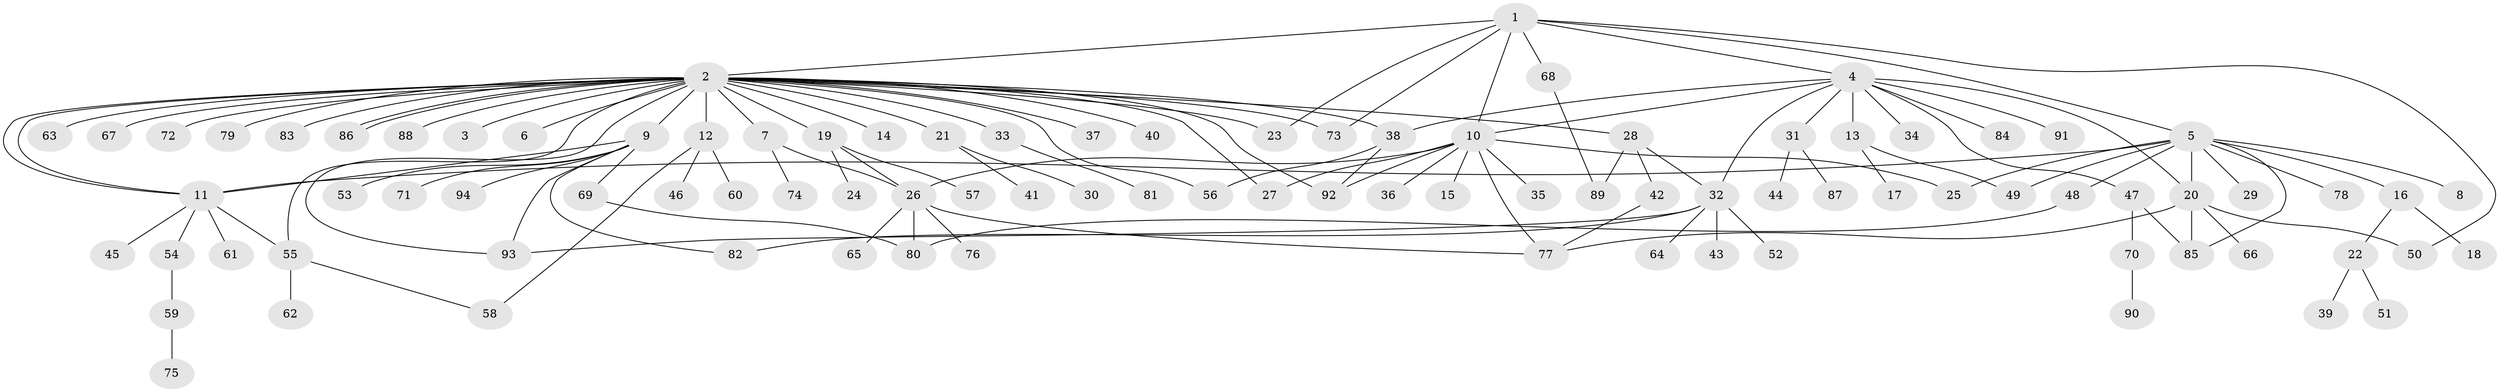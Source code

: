 // Generated by graph-tools (version 1.1) at 2025/14/03/09/25 04:14:25]
// undirected, 94 vertices, 125 edges
graph export_dot {
graph [start="1"]
  node [color=gray90,style=filled];
  1;
  2;
  3;
  4;
  5;
  6;
  7;
  8;
  9;
  10;
  11;
  12;
  13;
  14;
  15;
  16;
  17;
  18;
  19;
  20;
  21;
  22;
  23;
  24;
  25;
  26;
  27;
  28;
  29;
  30;
  31;
  32;
  33;
  34;
  35;
  36;
  37;
  38;
  39;
  40;
  41;
  42;
  43;
  44;
  45;
  46;
  47;
  48;
  49;
  50;
  51;
  52;
  53;
  54;
  55;
  56;
  57;
  58;
  59;
  60;
  61;
  62;
  63;
  64;
  65;
  66;
  67;
  68;
  69;
  70;
  71;
  72;
  73;
  74;
  75;
  76;
  77;
  78;
  79;
  80;
  81;
  82;
  83;
  84;
  85;
  86;
  87;
  88;
  89;
  90;
  91;
  92;
  93;
  94;
  1 -- 2;
  1 -- 4;
  1 -- 5;
  1 -- 10;
  1 -- 23;
  1 -- 50;
  1 -- 68;
  1 -- 73;
  2 -- 3;
  2 -- 6;
  2 -- 7;
  2 -- 9;
  2 -- 11;
  2 -- 11;
  2 -- 12;
  2 -- 14;
  2 -- 19;
  2 -- 21;
  2 -- 23;
  2 -- 27;
  2 -- 28;
  2 -- 33;
  2 -- 37;
  2 -- 38;
  2 -- 40;
  2 -- 55;
  2 -- 56;
  2 -- 63;
  2 -- 67;
  2 -- 72;
  2 -- 73;
  2 -- 79;
  2 -- 83;
  2 -- 86;
  2 -- 86;
  2 -- 88;
  2 -- 92;
  2 -- 93;
  4 -- 10;
  4 -- 13;
  4 -- 20;
  4 -- 31;
  4 -- 32;
  4 -- 34;
  4 -- 38;
  4 -- 47;
  4 -- 84;
  4 -- 91;
  5 -- 8;
  5 -- 11;
  5 -- 16;
  5 -- 20;
  5 -- 25;
  5 -- 29;
  5 -- 48;
  5 -- 49;
  5 -- 78;
  5 -- 85;
  7 -- 26;
  7 -- 74;
  9 -- 11;
  9 -- 53;
  9 -- 69;
  9 -- 71;
  9 -- 82;
  9 -- 93;
  9 -- 94;
  10 -- 15;
  10 -- 25;
  10 -- 26;
  10 -- 27;
  10 -- 35;
  10 -- 36;
  10 -- 77;
  10 -- 92;
  11 -- 45;
  11 -- 54;
  11 -- 55;
  11 -- 61;
  12 -- 46;
  12 -- 58;
  12 -- 60;
  13 -- 17;
  13 -- 49;
  16 -- 18;
  16 -- 22;
  19 -- 24;
  19 -- 26;
  19 -- 57;
  20 -- 50;
  20 -- 66;
  20 -- 77;
  20 -- 85;
  21 -- 30;
  21 -- 41;
  22 -- 39;
  22 -- 51;
  26 -- 65;
  26 -- 76;
  26 -- 77;
  26 -- 80;
  28 -- 32;
  28 -- 42;
  28 -- 89;
  31 -- 44;
  31 -- 87;
  32 -- 43;
  32 -- 52;
  32 -- 64;
  32 -- 82;
  32 -- 93;
  33 -- 81;
  38 -- 56;
  38 -- 92;
  42 -- 77;
  47 -- 70;
  47 -- 85;
  48 -- 80;
  54 -- 59;
  55 -- 58;
  55 -- 62;
  59 -- 75;
  68 -- 89;
  69 -- 80;
  70 -- 90;
}
